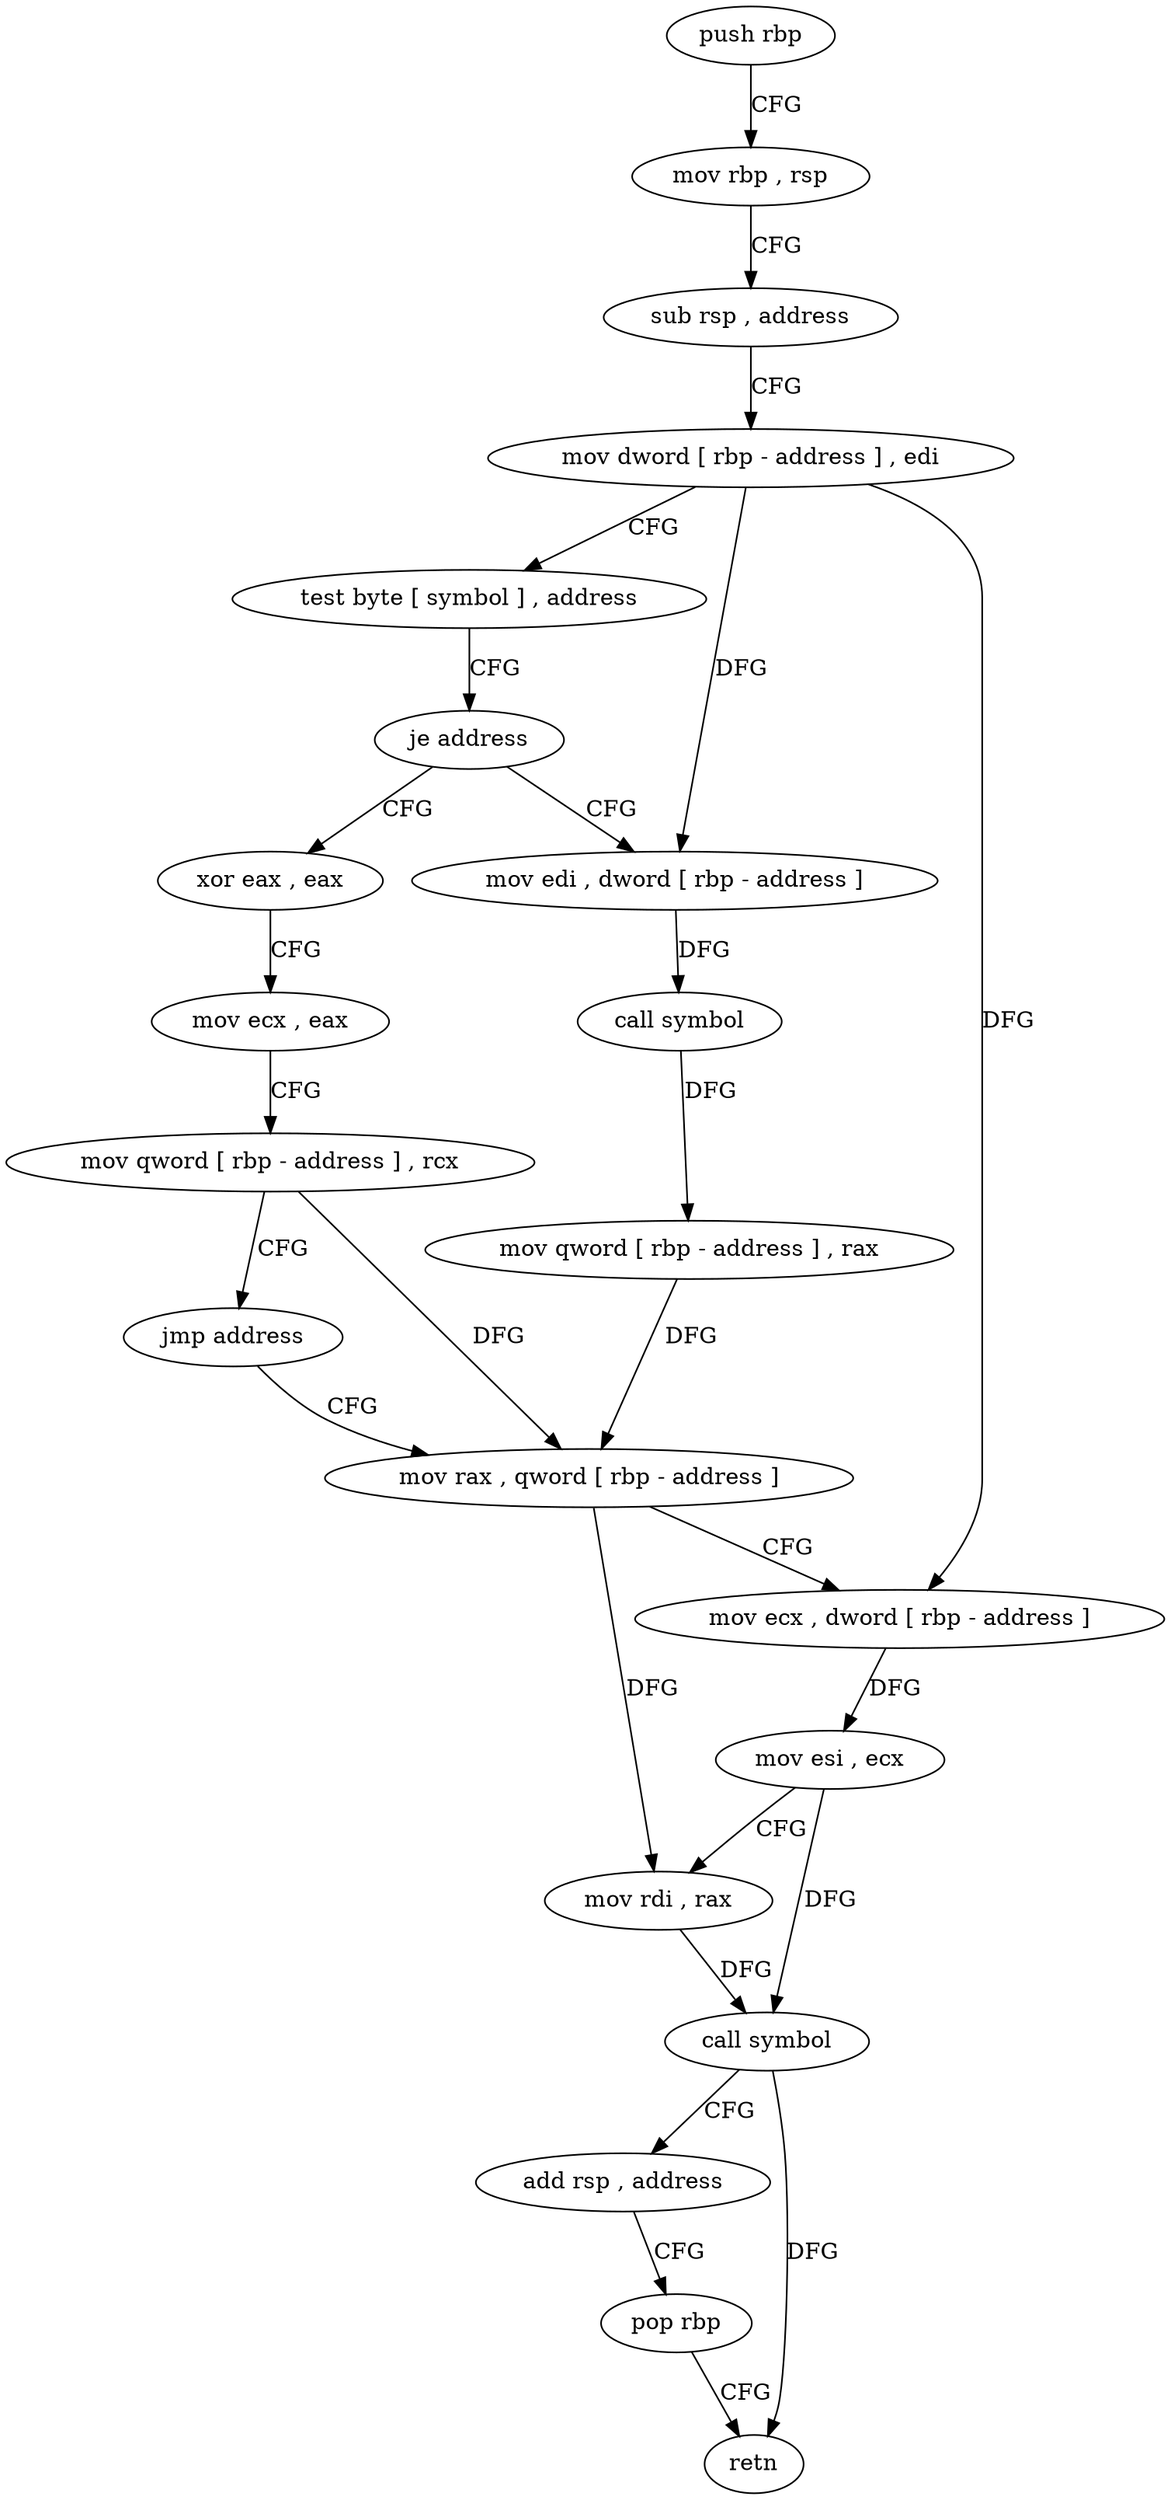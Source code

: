 digraph "func" {
"4234992" [label = "push rbp" ]
"4234993" [label = "mov rbp , rsp" ]
"4234996" [label = "sub rsp , address" ]
"4235000" [label = "mov dword [ rbp - address ] , edi" ]
"4235003" [label = "test byte [ symbol ] , address" ]
"4235011" [label = "je address" ]
"4235030" [label = "mov edi , dword [ rbp - address ]" ]
"4235017" [label = "xor eax , eax" ]
"4235033" [label = "call symbol" ]
"4235038" [label = "mov qword [ rbp - address ] , rax" ]
"4235042" [label = "mov rax , qword [ rbp - address ]" ]
"4235019" [label = "mov ecx , eax" ]
"4235021" [label = "mov qword [ rbp - address ] , rcx" ]
"4235025" [label = "jmp address" ]
"4235046" [label = "mov ecx , dword [ rbp - address ]" ]
"4235049" [label = "mov esi , ecx" ]
"4235051" [label = "mov rdi , rax" ]
"4235054" [label = "call symbol" ]
"4235059" [label = "add rsp , address" ]
"4235063" [label = "pop rbp" ]
"4235064" [label = "retn" ]
"4234992" -> "4234993" [ label = "CFG" ]
"4234993" -> "4234996" [ label = "CFG" ]
"4234996" -> "4235000" [ label = "CFG" ]
"4235000" -> "4235003" [ label = "CFG" ]
"4235000" -> "4235030" [ label = "DFG" ]
"4235000" -> "4235046" [ label = "DFG" ]
"4235003" -> "4235011" [ label = "CFG" ]
"4235011" -> "4235030" [ label = "CFG" ]
"4235011" -> "4235017" [ label = "CFG" ]
"4235030" -> "4235033" [ label = "DFG" ]
"4235017" -> "4235019" [ label = "CFG" ]
"4235033" -> "4235038" [ label = "DFG" ]
"4235038" -> "4235042" [ label = "DFG" ]
"4235042" -> "4235046" [ label = "CFG" ]
"4235042" -> "4235051" [ label = "DFG" ]
"4235019" -> "4235021" [ label = "CFG" ]
"4235021" -> "4235025" [ label = "CFG" ]
"4235021" -> "4235042" [ label = "DFG" ]
"4235025" -> "4235042" [ label = "CFG" ]
"4235046" -> "4235049" [ label = "DFG" ]
"4235049" -> "4235051" [ label = "CFG" ]
"4235049" -> "4235054" [ label = "DFG" ]
"4235051" -> "4235054" [ label = "DFG" ]
"4235054" -> "4235059" [ label = "CFG" ]
"4235054" -> "4235064" [ label = "DFG" ]
"4235059" -> "4235063" [ label = "CFG" ]
"4235063" -> "4235064" [ label = "CFG" ]
}
